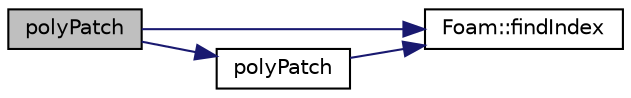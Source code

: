 digraph "polyPatch"
{
  bgcolor="transparent";
  edge [fontname="Helvetica",fontsize="10",labelfontname="Helvetica",labelfontsize="10"];
  node [fontname="Helvetica",fontsize="10",shape=record];
  rankdir="LR";
  Node39 [label="polyPatch",height=0.2,width=0.4,color="black", fillcolor="grey75", style="filled", fontcolor="black"];
  Node39 -> Node40 [color="midnightblue",fontsize="10",style="solid",fontname="Helvetica"];
  Node40 [label="Foam::findIndex",height=0.2,width=0.4,color="black",URL="$a21851.html#ac16695f83f370df159eed19f92d095fb",tooltip="Find first occurence of given element and return index,. "];
  Node39 -> Node41 [color="midnightblue",fontsize="10",style="solid",fontname="Helvetica"];
  Node41 [label="polyPatch",height=0.2,width=0.4,color="black",URL="$a28633.html#aaf78d4262a50cf7e71f170b6594e0c7a",tooltip="Construct from components. "];
  Node41 -> Node40 [color="midnightblue",fontsize="10",style="solid",fontname="Helvetica"];
}
